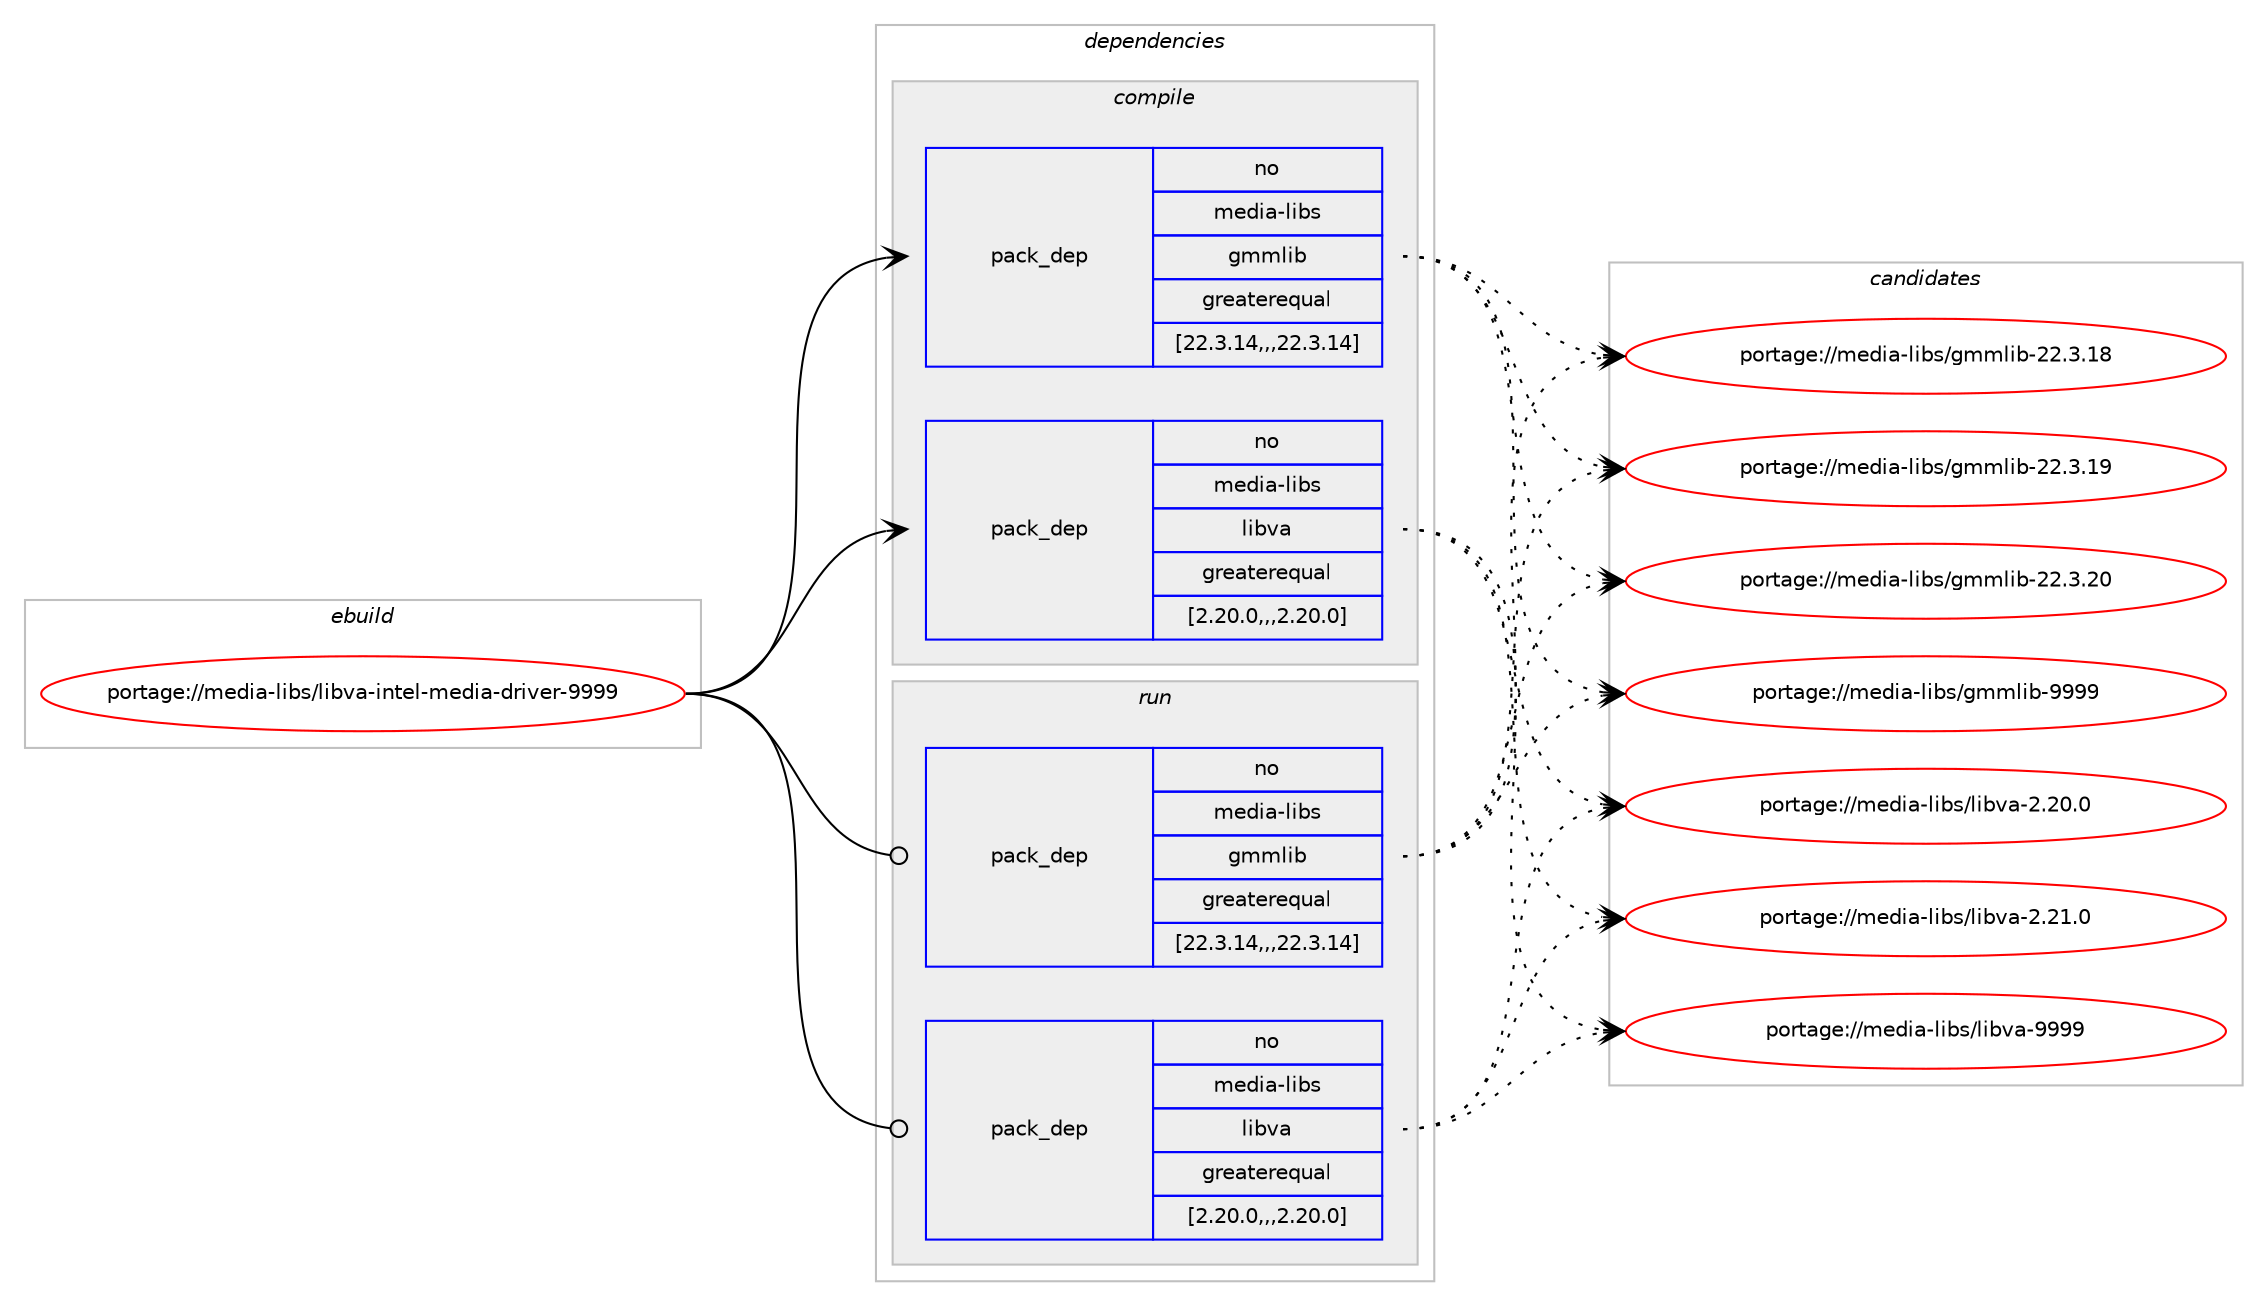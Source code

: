 digraph prolog {

# *************
# Graph options
# *************

newrank=true;
concentrate=true;
compound=true;
graph [rankdir=LR,fontname=Helvetica,fontsize=10,ranksep=1.5];#, ranksep=2.5, nodesep=0.2];
edge  [arrowhead=vee];
node  [fontname=Helvetica,fontsize=10];

# **********
# The ebuild
# **********

subgraph cluster_leftcol {
color=gray;
rank=same;
label=<<i>ebuild</i>>;
id [label="portage://media-libs/libva-intel-media-driver-9999", color=red, width=4, href="../media-libs/libva-intel-media-driver-9999.svg"];
}

# ****************
# The dependencies
# ****************

subgraph cluster_midcol {
color=gray;
label=<<i>dependencies</i>>;
subgraph cluster_compile {
fillcolor="#eeeeee";
style=filled;
label=<<i>compile</i>>;
subgraph pack217915 {
dependency294810 [label=<<TABLE BORDER="0" CELLBORDER="1" CELLSPACING="0" CELLPADDING="4" WIDTH="220"><TR><TD ROWSPAN="6" CELLPADDING="30">pack_dep</TD></TR><TR><TD WIDTH="110">no</TD></TR><TR><TD>media-libs</TD></TR><TR><TD>gmmlib</TD></TR><TR><TD>greaterequal</TD></TR><TR><TD>[22.3.14,,,22.3.14]</TD></TR></TABLE>>, shape=none, color=blue];
}
id:e -> dependency294810:w [weight=20,style="solid",arrowhead="vee"];
subgraph pack217916 {
dependency294811 [label=<<TABLE BORDER="0" CELLBORDER="1" CELLSPACING="0" CELLPADDING="4" WIDTH="220"><TR><TD ROWSPAN="6" CELLPADDING="30">pack_dep</TD></TR><TR><TD WIDTH="110">no</TD></TR><TR><TD>media-libs</TD></TR><TR><TD>libva</TD></TR><TR><TD>greaterequal</TD></TR><TR><TD>[2.20.0,,,2.20.0]</TD></TR></TABLE>>, shape=none, color=blue];
}
id:e -> dependency294811:w [weight=20,style="solid",arrowhead="vee"];
}
subgraph cluster_compileandrun {
fillcolor="#eeeeee";
style=filled;
label=<<i>compile and run</i>>;
}
subgraph cluster_run {
fillcolor="#eeeeee";
style=filled;
label=<<i>run</i>>;
subgraph pack217917 {
dependency294812 [label=<<TABLE BORDER="0" CELLBORDER="1" CELLSPACING="0" CELLPADDING="4" WIDTH="220"><TR><TD ROWSPAN="6" CELLPADDING="30">pack_dep</TD></TR><TR><TD WIDTH="110">no</TD></TR><TR><TD>media-libs</TD></TR><TR><TD>gmmlib</TD></TR><TR><TD>greaterequal</TD></TR><TR><TD>[22.3.14,,,22.3.14]</TD></TR></TABLE>>, shape=none, color=blue];
}
id:e -> dependency294812:w [weight=20,style="solid",arrowhead="odot"];
subgraph pack217918 {
dependency294813 [label=<<TABLE BORDER="0" CELLBORDER="1" CELLSPACING="0" CELLPADDING="4" WIDTH="220"><TR><TD ROWSPAN="6" CELLPADDING="30">pack_dep</TD></TR><TR><TD WIDTH="110">no</TD></TR><TR><TD>media-libs</TD></TR><TR><TD>libva</TD></TR><TR><TD>greaterequal</TD></TR><TR><TD>[2.20.0,,,2.20.0]</TD></TR></TABLE>>, shape=none, color=blue];
}
id:e -> dependency294813:w [weight=20,style="solid",arrowhead="odot"];
}
}

# **************
# The candidates
# **************

subgraph cluster_choices {
rank=same;
color=gray;
label=<<i>candidates</i>>;

subgraph choice217915 {
color=black;
nodesep=1;
choice10910110010597451081059811547103109109108105984550504651464956 [label="portage://media-libs/gmmlib-22.3.18", color=red, width=4,href="../media-libs/gmmlib-22.3.18.svg"];
choice10910110010597451081059811547103109109108105984550504651464957 [label="portage://media-libs/gmmlib-22.3.19", color=red, width=4,href="../media-libs/gmmlib-22.3.19.svg"];
choice10910110010597451081059811547103109109108105984550504651465048 [label="portage://media-libs/gmmlib-22.3.20", color=red, width=4,href="../media-libs/gmmlib-22.3.20.svg"];
choice10910110010597451081059811547103109109108105984557575757 [label="portage://media-libs/gmmlib-9999", color=red, width=4,href="../media-libs/gmmlib-9999.svg"];
dependency294810:e -> choice10910110010597451081059811547103109109108105984550504651464956:w [style=dotted,weight="100"];
dependency294810:e -> choice10910110010597451081059811547103109109108105984550504651464957:w [style=dotted,weight="100"];
dependency294810:e -> choice10910110010597451081059811547103109109108105984550504651465048:w [style=dotted,weight="100"];
dependency294810:e -> choice10910110010597451081059811547103109109108105984557575757:w [style=dotted,weight="100"];
}
subgraph choice217916 {
color=black;
nodesep=1;
choice10910110010597451081059811547108105981189745504650484648 [label="portage://media-libs/libva-2.20.0", color=red, width=4,href="../media-libs/libva-2.20.0.svg"];
choice10910110010597451081059811547108105981189745504650494648 [label="portage://media-libs/libva-2.21.0", color=red, width=4,href="../media-libs/libva-2.21.0.svg"];
choice1091011001059745108105981154710810598118974557575757 [label="portage://media-libs/libva-9999", color=red, width=4,href="../media-libs/libva-9999.svg"];
dependency294811:e -> choice10910110010597451081059811547108105981189745504650484648:w [style=dotted,weight="100"];
dependency294811:e -> choice10910110010597451081059811547108105981189745504650494648:w [style=dotted,weight="100"];
dependency294811:e -> choice1091011001059745108105981154710810598118974557575757:w [style=dotted,weight="100"];
}
subgraph choice217917 {
color=black;
nodesep=1;
choice10910110010597451081059811547103109109108105984550504651464956 [label="portage://media-libs/gmmlib-22.3.18", color=red, width=4,href="../media-libs/gmmlib-22.3.18.svg"];
choice10910110010597451081059811547103109109108105984550504651464957 [label="portage://media-libs/gmmlib-22.3.19", color=red, width=4,href="../media-libs/gmmlib-22.3.19.svg"];
choice10910110010597451081059811547103109109108105984550504651465048 [label="portage://media-libs/gmmlib-22.3.20", color=red, width=4,href="../media-libs/gmmlib-22.3.20.svg"];
choice10910110010597451081059811547103109109108105984557575757 [label="portage://media-libs/gmmlib-9999", color=red, width=4,href="../media-libs/gmmlib-9999.svg"];
dependency294812:e -> choice10910110010597451081059811547103109109108105984550504651464956:w [style=dotted,weight="100"];
dependency294812:e -> choice10910110010597451081059811547103109109108105984550504651464957:w [style=dotted,weight="100"];
dependency294812:e -> choice10910110010597451081059811547103109109108105984550504651465048:w [style=dotted,weight="100"];
dependency294812:e -> choice10910110010597451081059811547103109109108105984557575757:w [style=dotted,weight="100"];
}
subgraph choice217918 {
color=black;
nodesep=1;
choice10910110010597451081059811547108105981189745504650484648 [label="portage://media-libs/libva-2.20.0", color=red, width=4,href="../media-libs/libva-2.20.0.svg"];
choice10910110010597451081059811547108105981189745504650494648 [label="portage://media-libs/libva-2.21.0", color=red, width=4,href="../media-libs/libva-2.21.0.svg"];
choice1091011001059745108105981154710810598118974557575757 [label="portage://media-libs/libva-9999", color=red, width=4,href="../media-libs/libva-9999.svg"];
dependency294813:e -> choice10910110010597451081059811547108105981189745504650484648:w [style=dotted,weight="100"];
dependency294813:e -> choice10910110010597451081059811547108105981189745504650494648:w [style=dotted,weight="100"];
dependency294813:e -> choice1091011001059745108105981154710810598118974557575757:w [style=dotted,weight="100"];
}
}

}
